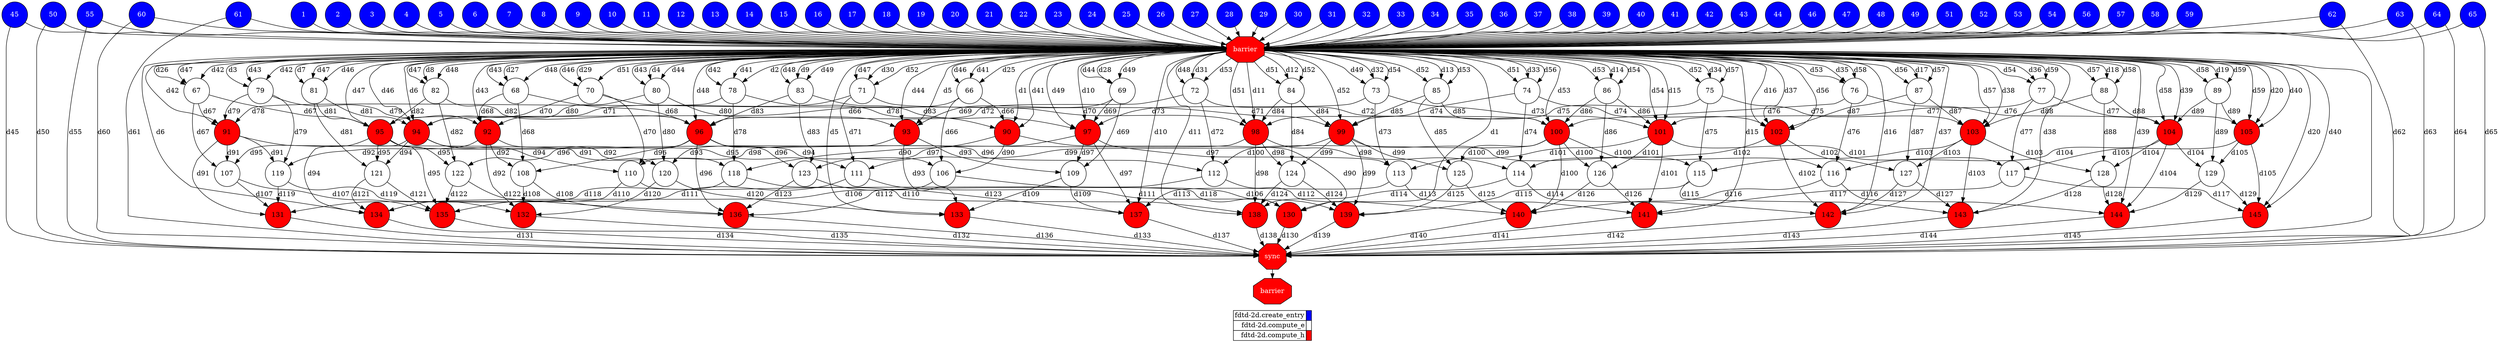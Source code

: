 digraph {
  rankdir=TB;
  labeljust="l";
  subgraph dependence_graph {
    ranksep=0.20;
    node[height=0.75];

1[shape=circle, style=filled fillcolor="#0000ff" fontcolor="#ffffff"];
2[shape=circle, style=filled fillcolor="#0000ff" fontcolor="#ffffff"];
3[shape=circle, style=filled fillcolor="#0000ff" fontcolor="#ffffff"];
4[shape=circle, style=filled fillcolor="#0000ff" fontcolor="#ffffff"];
5[shape=circle, style=filled fillcolor="#0000ff" fontcolor="#ffffff"];
6[shape=circle, style=filled fillcolor="#0000ff" fontcolor="#ffffff"];
7[shape=circle, style=filled fillcolor="#0000ff" fontcolor="#ffffff"];
8[shape=circle, style=filled fillcolor="#0000ff" fontcolor="#ffffff"];
9[shape=circle, style=filled fillcolor="#0000ff" fontcolor="#ffffff"];
10[shape=circle, style=filled fillcolor="#0000ff" fontcolor="#ffffff"];
11[shape=circle, style=filled fillcolor="#0000ff" fontcolor="#ffffff"];
12[shape=circle, style=filled fillcolor="#0000ff" fontcolor="#ffffff"];
13[shape=circle, style=filled fillcolor="#0000ff" fontcolor="#ffffff"];
14[shape=circle, style=filled fillcolor="#0000ff" fontcolor="#ffffff"];
15[shape=circle, style=filled fillcolor="#0000ff" fontcolor="#ffffff"];
16[shape=circle, style=filled fillcolor="#0000ff" fontcolor="#ffffff"];
17[shape=circle, style=filled fillcolor="#0000ff" fontcolor="#ffffff"];
18[shape=circle, style=filled fillcolor="#0000ff" fontcolor="#ffffff"];
19[shape=circle, style=filled fillcolor="#0000ff" fontcolor="#ffffff"];
20[shape=circle, style=filled fillcolor="#0000ff" fontcolor="#ffffff"];
21[shape=circle, style=filled fillcolor="#0000ff" fontcolor="#ffffff"];
22[shape=circle, style=filled fillcolor="#0000ff" fontcolor="#ffffff"];
23[shape=circle, style=filled fillcolor="#0000ff" fontcolor="#ffffff"];
24[shape=circle, style=filled fillcolor="#0000ff" fontcolor="#ffffff"];
25[shape=circle, style=filled fillcolor="#0000ff" fontcolor="#ffffff"];
26[shape=circle, style=filled fillcolor="#0000ff" fontcolor="#ffffff"];
27[shape=circle, style=filled fillcolor="#0000ff" fontcolor="#ffffff"];
28[shape=circle, style=filled fillcolor="#0000ff" fontcolor="#ffffff"];
29[shape=circle, style=filled fillcolor="#0000ff" fontcolor="#ffffff"];
30[shape=circle, style=filled fillcolor="#0000ff" fontcolor="#ffffff"];
31[shape=circle, style=filled fillcolor="#0000ff" fontcolor="#ffffff"];
32[shape=circle, style=filled fillcolor="#0000ff" fontcolor="#ffffff"];
33[shape=circle, style=filled fillcolor="#0000ff" fontcolor="#ffffff"];
34[shape=circle, style=filled fillcolor="#0000ff" fontcolor="#ffffff"];
35[shape=circle, style=filled fillcolor="#0000ff" fontcolor="#ffffff"];
36[shape=circle, style=filled fillcolor="#0000ff" fontcolor="#ffffff"];
37[shape=circle, style=filled fillcolor="#0000ff" fontcolor="#ffffff"];
38[shape=circle, style=filled fillcolor="#0000ff" fontcolor="#ffffff"];
39[shape=circle, style=filled fillcolor="#0000ff" fontcolor="#ffffff"];
40[shape=circle, style=filled fillcolor="#0000ff" fontcolor="#ffffff"];
41[shape=circle, style=filled fillcolor="#0000ff" fontcolor="#ffffff"];
42[shape=circle, style=filled fillcolor="#0000ff" fontcolor="#ffffff"];
43[shape=circle, style=filled fillcolor="#0000ff" fontcolor="#ffffff"];
44[shape=circle, style=filled fillcolor="#0000ff" fontcolor="#ffffff"];
45[shape=circle, style=filled fillcolor="#0000ff" fontcolor="#ffffff"];
46[shape=circle, style=filled fillcolor="#0000ff" fontcolor="#ffffff"];
47[shape=circle, style=filled fillcolor="#0000ff" fontcolor="#ffffff"];
48[shape=circle, style=filled fillcolor="#0000ff" fontcolor="#ffffff"];
49[shape=circle, style=filled fillcolor="#0000ff" fontcolor="#ffffff"];
50[shape=circle, style=filled fillcolor="#0000ff" fontcolor="#ffffff"];
51[shape=circle, style=filled fillcolor="#0000ff" fontcolor="#ffffff"];
52[shape=circle, style=filled fillcolor="#0000ff" fontcolor="#ffffff"];
53[shape=circle, style=filled fillcolor="#0000ff" fontcolor="#ffffff"];
54[shape=circle, style=filled fillcolor="#0000ff" fontcolor="#ffffff"];
55[shape=circle, style=filled fillcolor="#0000ff" fontcolor="#ffffff"];
56[shape=circle, style=filled fillcolor="#0000ff" fontcolor="#ffffff"];
57[shape=circle, style=filled fillcolor="#0000ff" fontcolor="#ffffff"];
58[shape=circle, style=filled fillcolor="#0000ff" fontcolor="#ffffff"];
59[shape=circle, style=filled fillcolor="#0000ff" fontcolor="#ffffff"];
60[shape=circle, style=filled fillcolor="#0000ff" fontcolor="#ffffff"];
61[shape=circle, style=filled fillcolor="#0000ff" fontcolor="#ffffff"];
62[shape=circle, style=filled fillcolor="#0000ff" fontcolor="#ffffff"];
63[shape=circle, style=filled fillcolor="#0000ff" fontcolor="#ffffff"];
64[shape=circle, style=filled fillcolor="#0000ff" fontcolor="#ffffff"];
65[shape=circle, style=filled fillcolor="#0000ff" fontcolor="#ffffff"];
Synchro1[label="barrier", shape=octagon, style=filled fillcolor="#ff0000" fontcolor="#FFFFFF"];
61 -> Synchro1;
11 -> Synchro1;
3 -> Synchro1;
26 -> Synchro1;
47 -> Synchro1;
53 -> Synchro1;
51 -> Synchro1;
60 -> Synchro1;
18 -> Synchro1;
32 -> Synchro1;
17 -> Synchro1;
15 -> Synchro1;
10 -> Synchro1;
9 -> Synchro1;
24 -> Synchro1;
12 -> Synchro1;
46 -> Synchro1;
55 -> Synchro1;
65 -> Synchro1;
39 -> Synchro1;
14 -> Synchro1;
16 -> Synchro1;
2 -> Synchro1;
64 -> Synchro1;
28 -> Synchro1;
36 -> Synchro1;
40 -> Synchro1;
8 -> Synchro1;
49 -> Synchro1;
59 -> Synchro1;
6 -> Synchro1;
54 -> Synchro1;
23 -> Synchro1;
43 -> Synchro1;
44 -> Synchro1;
20 -> Synchro1;
38 -> Synchro1;
7 -> Synchro1;
1 -> Synchro1;
63 -> Synchro1;
37 -> Synchro1;
48 -> Synchro1;
62 -> Synchro1;
29 -> Synchro1;
34 -> Synchro1;
22 -> Synchro1;
33 -> Synchro1;
21 -> Synchro1;
41 -> Synchro1;
52 -> Synchro1;
57 -> Synchro1;
35 -> Synchro1;
4 -> Synchro1;
27 -> Synchro1;
25 -> Synchro1;
42 -> Synchro1;
45 -> Synchro1;
5 -> Synchro1;
30 -> Synchro1;
19 -> Synchro1;
13 -> Synchro1;
31 -> Synchro1;
50 -> Synchro1;
56 -> Synchro1;
58 -> Synchro1;
66[shape=circle, style=filled fillcolor="#ffffff" fontcolor="#000000"];
Synchro1 -> 66[ label="d25" ];
Synchro1 -> 66[ label="d46" ];
Synchro1 -> 66[ label="d41" ];
67[shape=circle, style=filled fillcolor="#ffffff" fontcolor="#000000"];
Synchro1 -> 67[ label="d26" ];
Synchro1 -> 67[ label="d47" ];
Synchro1 -> 67[ label="d42" ];
68[shape=circle, style=filled fillcolor="#ffffff" fontcolor="#000000"];
Synchro1 -> 68[ label="d27" ];
Synchro1 -> 68[ label="d48" ];
Synchro1 -> 68[ label="d43" ];
69[shape=circle, style=filled fillcolor="#ffffff" fontcolor="#000000"];
Synchro1 -> 69[ label="d28" ];
Synchro1 -> 69[ label="d49" ];
Synchro1 -> 69[ label="d44" ];
70[shape=circle, style=filled fillcolor="#ffffff" fontcolor="#000000"];
Synchro1 -> 70[ label="d29" ];
Synchro1 -> 70[ label="d51" ];
Synchro1 -> 70[ label="d46" ];
71[shape=circle, style=filled fillcolor="#ffffff" fontcolor="#000000"];
Synchro1 -> 71[ label="d30" ];
Synchro1 -> 71[ label="d52" ];
Synchro1 -> 71[ label="d47" ];
72[shape=circle, style=filled fillcolor="#ffffff" fontcolor="#000000"];
Synchro1 -> 72[ label="d31" ];
Synchro1 -> 72[ label="d53" ];
Synchro1 -> 72[ label="d48" ];
73[shape=circle, style=filled fillcolor="#ffffff" fontcolor="#000000"];
Synchro1 -> 73[ label="d32" ];
Synchro1 -> 73[ label="d54" ];
Synchro1 -> 73[ label="d49" ];
74[shape=circle, style=filled fillcolor="#ffffff" fontcolor="#000000"];
Synchro1 -> 74[ label="d33" ];
Synchro1 -> 74[ label="d56" ];
Synchro1 -> 74[ label="d51" ];
75[shape=circle, style=filled fillcolor="#ffffff" fontcolor="#000000"];
Synchro1 -> 75[ label="d34" ];
Synchro1 -> 75[ label="d57" ];
Synchro1 -> 75[ label="d52" ];
76[shape=circle, style=filled fillcolor="#ffffff" fontcolor="#000000"];
Synchro1 -> 76[ label="d35" ];
Synchro1 -> 76[ label="d58" ];
Synchro1 -> 76[ label="d53" ];
77[shape=circle, style=filled fillcolor="#ffffff" fontcolor="#000000"];
Synchro1 -> 77[ label="d36" ];
Synchro1 -> 77[ label="d59" ];
Synchro1 -> 77[ label="d54" ];
78[shape=circle, style=filled fillcolor="#ffffff" fontcolor="#000000"];
Synchro1 -> 78[ label="d2" ];
Synchro1 -> 78[ label="d42" ];
Synchro1 -> 78[ label="d41" ];
79[shape=circle, style=filled fillcolor="#ffffff" fontcolor="#000000"];
Synchro1 -> 79[ label="d3" ];
Synchro1 -> 79[ label="d43" ];
Synchro1 -> 79[ label="d42" ];
80[shape=circle, style=filled fillcolor="#ffffff" fontcolor="#000000"];
Synchro1 -> 80[ label="d4" ];
Synchro1 -> 80[ label="d44" ];
Synchro1 -> 80[ label="d43" ];
81[shape=circle, style=filled fillcolor="#ffffff" fontcolor="#000000"];
Synchro1 -> 81[ label="d7" ];
Synchro1 -> 81[ label="d47" ];
Synchro1 -> 81[ label="d46" ];
82[shape=circle, style=filled fillcolor="#ffffff" fontcolor="#000000"];
Synchro1 -> 82[ label="d8" ];
Synchro1 -> 82[ label="d48" ];
Synchro1 -> 82[ label="d47" ];
83[shape=circle, style=filled fillcolor="#ffffff" fontcolor="#000000"];
Synchro1 -> 83[ label="d9" ];
Synchro1 -> 83[ label="d49" ];
Synchro1 -> 83[ label="d48" ];
84[shape=circle, style=filled fillcolor="#ffffff" fontcolor="#000000"];
Synchro1 -> 84[ label="d12" ];
Synchro1 -> 84[ label="d52" ];
Synchro1 -> 84[ label="d51" ];
85[shape=circle, style=filled fillcolor="#ffffff" fontcolor="#000000"];
Synchro1 -> 85[ label="d13" ];
Synchro1 -> 85[ label="d53" ];
Synchro1 -> 85[ label="d52" ];
86[shape=circle, style=filled fillcolor="#ffffff" fontcolor="#000000"];
Synchro1 -> 86[ label="d14" ];
Synchro1 -> 86[ label="d54" ];
Synchro1 -> 86[ label="d53" ];
87[shape=circle, style=filled fillcolor="#ffffff" fontcolor="#000000"];
Synchro1 -> 87[ label="d17" ];
Synchro1 -> 87[ label="d57" ];
Synchro1 -> 87[ label="d56" ];
88[shape=circle, style=filled fillcolor="#ffffff" fontcolor="#000000"];
Synchro1 -> 88[ label="d18" ];
Synchro1 -> 88[ label="d58" ];
Synchro1 -> 88[ label="d57" ];
89[shape=circle, style=filled fillcolor="#ffffff" fontcolor="#000000"];
Synchro1 -> 89[ label="d19" ];
Synchro1 -> 89[ label="d59" ];
Synchro1 -> 89[ label="d58" ];
90[shape=circle, style=filled fillcolor="#ff0000" fontcolor="#000000"];
Synchro1 -> 90[ label="d41" ];
78 -> 90[ label="d78" ];
Synchro1 -> 90[ label="d1" ];
66 -> 90[ label="d66" ];
91[shape=circle, style=filled fillcolor="#ff0000" fontcolor="#000000"];
Synchro1 -> 91[ label="d42" ];
79 -> 91[ label="d79" ];
78 -> 91[ label="d78" ];
67 -> 91[ label="d67" ];
92[shape=circle, style=filled fillcolor="#ff0000" fontcolor="#000000"];
Synchro1 -> 92[ label="d43" ];
80 -> 92[ label="d80" ];
79 -> 92[ label="d79" ];
68 -> 92[ label="d68" ];
93[shape=circle, style=filled fillcolor="#ff0000" fontcolor="#000000"];
Synchro1 -> 93[ label="d44" ];
Synchro1 -> 93[ label="d5" ];
80 -> 93[ label="d80" ];
69 -> 93[ label="d69" ];
94[shape=circle, style=filled fillcolor="#ff0000" fontcolor="#000000"];
Synchro1 -> 94[ label="d46" ];
81 -> 94[ label="d81" ];
Synchro1 -> 94[ label="d6" ];
70 -> 94[ label="d70" ];
66 -> 94[ label="d66" ];
95[shape=circle, style=filled fillcolor="#ff0000" fontcolor="#000000"];
Synchro1 -> 95[ label="d47" ];
82 -> 95[ label="d82" ];
81 -> 95[ label="d81" ];
71 -> 95[ label="d71" ];
67 -> 95[ label="d67" ];
96[shape=circle, style=filled fillcolor="#ff0000" fontcolor="#000000"];
Synchro1 -> 96[ label="d48" ];
83 -> 96[ label="d83" ];
82 -> 96[ label="d82" ];
72 -> 96[ label="d72" ];
68 -> 96[ label="d68" ];
97[shape=circle, style=filled fillcolor="#ff0000" fontcolor="#000000"];
Synchro1 -> 97[ label="d49" ];
Synchro1 -> 97[ label="d10" ];
83 -> 97[ label="d83" ];
73 -> 97[ label="d73" ];
69 -> 97[ label="d69" ];
98[shape=circle, style=filled fillcolor="#ff0000" fontcolor="#000000"];
Synchro1 -> 98[ label="d51" ];
84 -> 98[ label="d84" ];
Synchro1 -> 98[ label="d11" ];
74 -> 98[ label="d74" ];
70 -> 98[ label="d70" ];
99[shape=circle, style=filled fillcolor="#ff0000" fontcolor="#000000"];
Synchro1 -> 99[ label="d52" ];
85 -> 99[ label="d85" ];
84 -> 99[ label="d84" ];
75 -> 99[ label="d75" ];
71 -> 99[ label="d71" ];
100[shape=circle, style=filled fillcolor="#ff0000" fontcolor="#000000"];
Synchro1 -> 100[ label="d53" ];
86 -> 100[ label="d86" ];
85 -> 100[ label="d85" ];
76 -> 100[ label="d76" ];
72 -> 100[ label="d72" ];
101[shape=circle, style=filled fillcolor="#ff0000" fontcolor="#000000"];
Synchro1 -> 101[ label="d54" ];
Synchro1 -> 101[ label="d15" ];
86 -> 101[ label="d86" ];
77 -> 101[ label="d77" ];
73 -> 101[ label="d73" ];
102[shape=circle, style=filled fillcolor="#ff0000" fontcolor="#000000"];
Synchro1 -> 102[ label="d56" ];
87 -> 102[ label="d87" ];
Synchro1 -> 102[ label="d16" ];
Synchro1 -> 102[ label="d37" ];
74 -> 102[ label="d74" ];
103[shape=circle, style=filled fillcolor="#ff0000" fontcolor="#000000"];
Synchro1 -> 103[ label="d57" ];
88 -> 103[ label="d88" ];
87 -> 103[ label="d87" ];
Synchro1 -> 103[ label="d38" ];
75 -> 103[ label="d75" ];
104[shape=circle, style=filled fillcolor="#ff0000" fontcolor="#000000"];
Synchro1 -> 104[ label="d58" ];
89 -> 104[ label="d89" ];
88 -> 104[ label="d88" ];
Synchro1 -> 104[ label="d39" ];
76 -> 104[ label="d76" ];
105[shape=circle, style=filled fillcolor="#ff0000" fontcolor="#000000"];
Synchro1 -> 105[ label="d59" ];
Synchro1 -> 105[ label="d20" ];
89 -> 105[ label="d89" ];
Synchro1 -> 105[ label="d40" ];
77 -> 105[ label="d77" ];
106[shape=circle, style=filled fillcolor="#ffffff" fontcolor="#000000"];
66 -> 106[ label="d66" ];
94 -> 106[ label="d94" ];
90 -> 106[ label="d90" ];
107[shape=circle, style=filled fillcolor="#ffffff" fontcolor="#000000"];
67 -> 107[ label="d67" ];
95 -> 107[ label="d95" ];
91 -> 107[ label="d91" ];
108[shape=circle, style=filled fillcolor="#ffffff" fontcolor="#000000"];
68 -> 108[ label="d68" ];
96 -> 108[ label="d96" ];
92 -> 108[ label="d92" ];
109[shape=circle, style=filled fillcolor="#ffffff" fontcolor="#000000"];
69 -> 109[ label="d69" ];
97 -> 109[ label="d97" ];
93 -> 109[ label="d93" ];
110[shape=circle, style=filled fillcolor="#ffffff" fontcolor="#000000"];
70 -> 110[ label="d70" ];
98 -> 110[ label="d98" ];
94 -> 110[ label="d94" ];
111[shape=circle, style=filled fillcolor="#ffffff" fontcolor="#000000"];
71 -> 111[ label="d71" ];
99 -> 111[ label="d99" ];
95 -> 111[ label="d95" ];
112[shape=circle, style=filled fillcolor="#ffffff" fontcolor="#000000"];
72 -> 112[ label="d72" ];
100 -> 112[ label="d100" ];
96 -> 112[ label="d96" ];
113[shape=circle, style=filled fillcolor="#ffffff" fontcolor="#000000"];
73 -> 113[ label="d73" ];
101 -> 113[ label="d101" ];
97 -> 113[ label="d97" ];
114[shape=circle, style=filled fillcolor="#ffffff" fontcolor="#000000"];
74 -> 114[ label="d74" ];
102 -> 114[ label="d102" ];
98 -> 114[ label="d98" ];
115[shape=circle, style=filled fillcolor="#ffffff" fontcolor="#000000"];
75 -> 115[ label="d75" ];
103 -> 115[ label="d103" ];
99 -> 115[ label="d99" ];
116[shape=circle, style=filled fillcolor="#ffffff" fontcolor="#000000"];
76 -> 116[ label="d76" ];
104 -> 116[ label="d104" ];
100 -> 116[ label="d100" ];
117[shape=circle, style=filled fillcolor="#ffffff" fontcolor="#000000"];
77 -> 117[ label="d77" ];
105 -> 117[ label="d105" ];
101 -> 117[ label="d101" ];
118[shape=circle, style=filled fillcolor="#ffffff" fontcolor="#000000"];
78 -> 118[ label="d78" ];
91 -> 118[ label="d91" ];
90 -> 118[ label="d90" ];
119[shape=circle, style=filled fillcolor="#ffffff" fontcolor="#000000"];
79 -> 119[ label="d79" ];
92 -> 119[ label="d92" ];
91 -> 119[ label="d91" ];
120[shape=circle, style=filled fillcolor="#ffffff" fontcolor="#000000"];
80 -> 120[ label="d80" ];
93 -> 120[ label="d93" ];
92 -> 120[ label="d92" ];
121[shape=circle, style=filled fillcolor="#ffffff" fontcolor="#000000"];
81 -> 121[ label="d81" ];
95 -> 121[ label="d95" ];
94 -> 121[ label="d94" ];
122[shape=circle, style=filled fillcolor="#ffffff" fontcolor="#000000"];
82 -> 122[ label="d82" ];
96 -> 122[ label="d96" ];
95 -> 122[ label="d95" ];
123[shape=circle, style=filled fillcolor="#ffffff" fontcolor="#000000"];
83 -> 123[ label="d83" ];
97 -> 123[ label="d97" ];
96 -> 123[ label="d96" ];
124[shape=circle, style=filled fillcolor="#ffffff" fontcolor="#000000"];
84 -> 124[ label="d84" ];
99 -> 124[ label="d99" ];
98 -> 124[ label="d98" ];
125[shape=circle, style=filled fillcolor="#ffffff" fontcolor="#000000"];
85 -> 125[ label="d85" ];
100 -> 125[ label="d100" ];
99 -> 125[ label="d99" ];
126[shape=circle, style=filled fillcolor="#ffffff" fontcolor="#000000"];
86 -> 126[ label="d86" ];
101 -> 126[ label="d101" ];
100 -> 126[ label="d100" ];
127[shape=circle, style=filled fillcolor="#ffffff" fontcolor="#000000"];
87 -> 127[ label="d87" ];
103 -> 127[ label="d103" ];
102 -> 127[ label="d102" ];
128[shape=circle, style=filled fillcolor="#ffffff" fontcolor="#000000"];
88 -> 128[ label="d88" ];
104 -> 128[ label="d104" ];
103 -> 128[ label="d103" ];
129[shape=circle, style=filled fillcolor="#ffffff" fontcolor="#000000"];
89 -> 129[ label="d89" ];
105 -> 129[ label="d105" ];
104 -> 129[ label="d104" ];
130[shape=circle, style=filled fillcolor="#ff0000" fontcolor="#000000"];
90 -> 130[ label="d90" ];
118 -> 130[ label="d118" ];
Synchro1 -> 130[ label="d1" ];
106 -> 130[ label="d106" ];
131[shape=circle, style=filled fillcolor="#ff0000" fontcolor="#000000"];
91 -> 131[ label="d91" ];
119 -> 131[ label="d119" ];
118 -> 131[ label="d118" ];
107 -> 131[ label="d107" ];
132[shape=circle, style=filled fillcolor="#ff0000" fontcolor="#000000"];
92 -> 132[ label="d92" ];
120 -> 132[ label="d120" ];
119 -> 132[ label="d119" ];
108 -> 132[ label="d108" ];
133[shape=circle, style=filled fillcolor="#ff0000" fontcolor="#000000"];
93 -> 133[ label="d93" ];
Synchro1 -> 133[ label="d5" ];
120 -> 133[ label="d120" ];
109 -> 133[ label="d109" ];
134[shape=circle, style=filled fillcolor="#ff0000" fontcolor="#000000"];
94 -> 134[ label="d94" ];
121 -> 134[ label="d121" ];
Synchro1 -> 134[ label="d6" ];
110 -> 134[ label="d110" ];
106 -> 134[ label="d106" ];
135[shape=circle, style=filled fillcolor="#ff0000" fontcolor="#000000"];
95 -> 135[ label="d95" ];
122 -> 135[ label="d122" ];
121 -> 135[ label="d121" ];
111 -> 135[ label="d111" ];
107 -> 135[ label="d107" ];
136[shape=circle, style=filled fillcolor="#ff0000" fontcolor="#000000"];
96 -> 136[ label="d96" ];
123 -> 136[ label="d123" ];
122 -> 136[ label="d122" ];
112 -> 136[ label="d112" ];
108 -> 136[ label="d108" ];
137[shape=circle, style=filled fillcolor="#ff0000" fontcolor="#000000"];
97 -> 137[ label="d97" ];
Synchro1 -> 137[ label="d10" ];
123 -> 137[ label="d123" ];
113 -> 137[ label="d113" ];
109 -> 137[ label="d109" ];
138[shape=circle, style=filled fillcolor="#ff0000" fontcolor="#000000"];
98 -> 138[ label="d98" ];
124 -> 138[ label="d124" ];
Synchro1 -> 138[ label="d11" ];
114 -> 138[ label="d114" ];
110 -> 138[ label="d110" ];
139[shape=circle, style=filled fillcolor="#ff0000" fontcolor="#000000"];
99 -> 139[ label="d99" ];
125 -> 139[ label="d125" ];
124 -> 139[ label="d124" ];
115 -> 139[ label="d115" ];
111 -> 139[ label="d111" ];
140[shape=circle, style=filled fillcolor="#ff0000" fontcolor="#000000"];
100 -> 140[ label="d100" ];
126 -> 140[ label="d126" ];
125 -> 140[ label="d125" ];
116 -> 140[ label="d116" ];
112 -> 140[ label="d112" ];
141[shape=circle, style=filled fillcolor="#ff0000" fontcolor="#000000"];
101 -> 141[ label="d101" ];
Synchro1 -> 141[ label="d15" ];
126 -> 141[ label="d126" ];
117 -> 141[ label="d117" ];
113 -> 141[ label="d113" ];
142[shape=circle, style=filled fillcolor="#ff0000" fontcolor="#000000"];
102 -> 142[ label="d102" ];
127 -> 142[ label="d127" ];
Synchro1 -> 142[ label="d16" ];
Synchro1 -> 142[ label="d37" ];
114 -> 142[ label="d114" ];
143[shape=circle, style=filled fillcolor="#ff0000" fontcolor="#000000"];
103 -> 143[ label="d103" ];
128 -> 143[ label="d128" ];
127 -> 143[ label="d127" ];
Synchro1 -> 143[ label="d38" ];
115 -> 143[ label="d115" ];
144[shape=circle, style=filled fillcolor="#ff0000" fontcolor="#000000"];
104 -> 144[ label="d104" ];
129 -> 144[ label="d129" ];
128 -> 144[ label="d128" ];
Synchro1 -> 144[ label="d39" ];
116 -> 144[ label="d116" ];
145[shape=circle, style=filled fillcolor="#ff0000" fontcolor="#000000"];
105 -> 145[ label="d105" ];
Synchro1 -> 145[ label="d20" ];
129 -> 145[ label="d129" ];
Synchro1 -> 145[ label="d40" ];
117 -> 145[ label="d117" ];
Synchro2[label="sync", shape=octagon, style=filled fillcolor="#ff0000" fontcolor="#FFFFFF"];
Synchro1 -> Synchro2;
130 -> Synchro2[ label="d130" ];
131 -> Synchro2[ label="d131" ];
132 -> Synchro2[ label="d132" ];
133 -> Synchro2[ label="d133" ];
45 -> Synchro2[ label="d45" ];
134 -> Synchro2[ label="d134" ];
135 -> Synchro2[ label="d135" ];
136 -> Synchro2[ label="d136" ];
137 -> Synchro2[ label="d137" ];
50 -> Synchro2[ label="d50" ];
138 -> Synchro2[ label="d138" ];
139 -> Synchro2[ label="d139" ];
140 -> Synchro2[ label="d140" ];
141 -> Synchro2[ label="d141" ];
55 -> Synchro2[ label="d55" ];
142 -> Synchro2[ label="d142" ];
143 -> Synchro2[ label="d143" ];
144 -> Synchro2[ label="d144" ];
145 -> Synchro2[ label="d145" ];
60 -> Synchro2[ label="d60" ];
61 -> Synchro2[ label="d61" ];
62 -> Synchro2[ label="d62" ];
63 -> Synchro2[ label="d63" ];
64 -> Synchro2[ label="d64" ];
65 -> Synchro2[ label="d65" ];
Synchro3[label="barrier", shape=octagon, style=filled fillcolor="#ff0000" fontcolor="#FFFFFF"];
Synchro2 -> Synchro3;  }
  subgraph legend {
    rank=sink;
    node [shape=plaintext, height=0.75];
    ranksep=0.20;
    label = "Legend";
    key [label=<
      <table border="0" cellpadding="2" cellspacing="0" cellborder="1">
<tr>
<td align="right">fdtd-2d.create_entry</td>
<td bgcolor="#0000ff">&nbsp;</td>
</tr>
<tr>
<td align="right">fdtd-2d.compute_e</td>
<td bgcolor="#ffffff">&nbsp;</td>
</tr>
<tr>
<td align="right">fdtd-2d.compute_h</td>
<td bgcolor="#ff0000">&nbsp;</td>
</tr>
      </table>
    >]
  }
}
